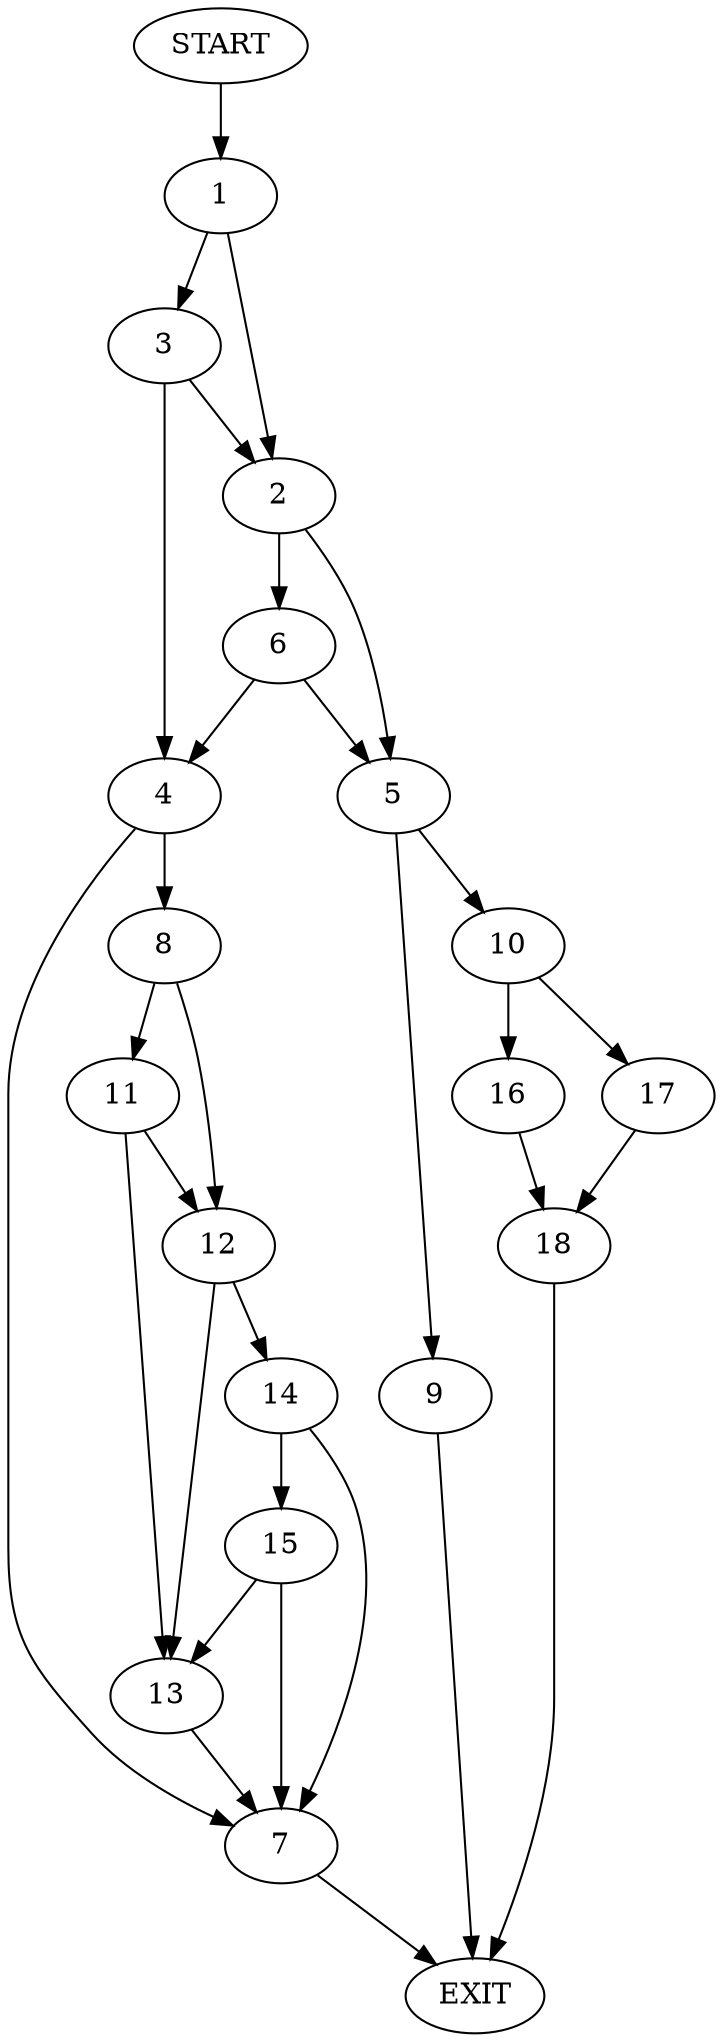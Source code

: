 digraph {
0 [label="START"]
19 [label="EXIT"]
0 -> 1
1 -> 2
1 -> 3
3 -> 4
3 -> 2
2 -> 5
2 -> 6
4 -> 7
4 -> 8
6 -> 4
6 -> 5
5 -> 9
5 -> 10
8 -> 11
8 -> 12
7 -> 19
11 -> 13
11 -> 12
12 -> 14
12 -> 13
13 -> 7
14 -> 7
14 -> 15
15 -> 7
15 -> 13
10 -> 16
10 -> 17
9 -> 19
16 -> 18
17 -> 18
18 -> 19
}

